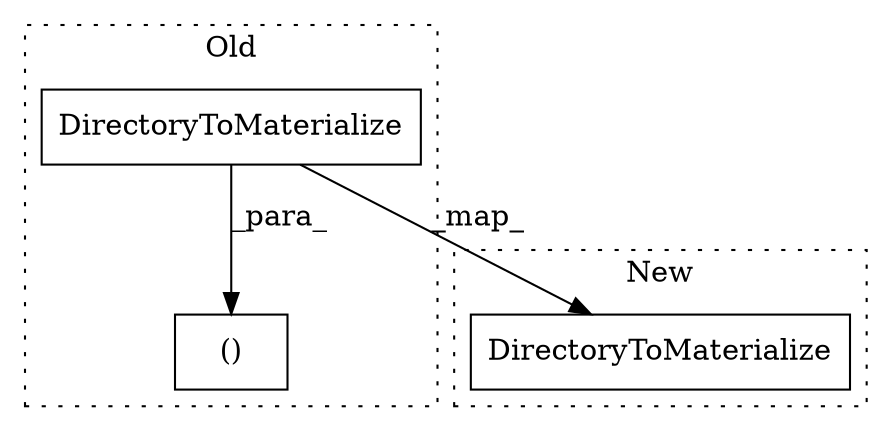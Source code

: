 digraph G {
subgraph cluster0 {
1 [label="DirectoryToMaterialize" a="32" s="1181,1213" l="23,1" shape="box"];
3 [label="()" a="106" s="1157" l="57" shape="box"];
label = "Old";
style="dotted";
}
subgraph cluster1 {
2 [label="DirectoryToMaterialize" a="32" s="1129,1161" l="23,1" shape="box"];
label = "New";
style="dotted";
}
1 -> 2 [label="_map_"];
1 -> 3 [label="_para_"];
}